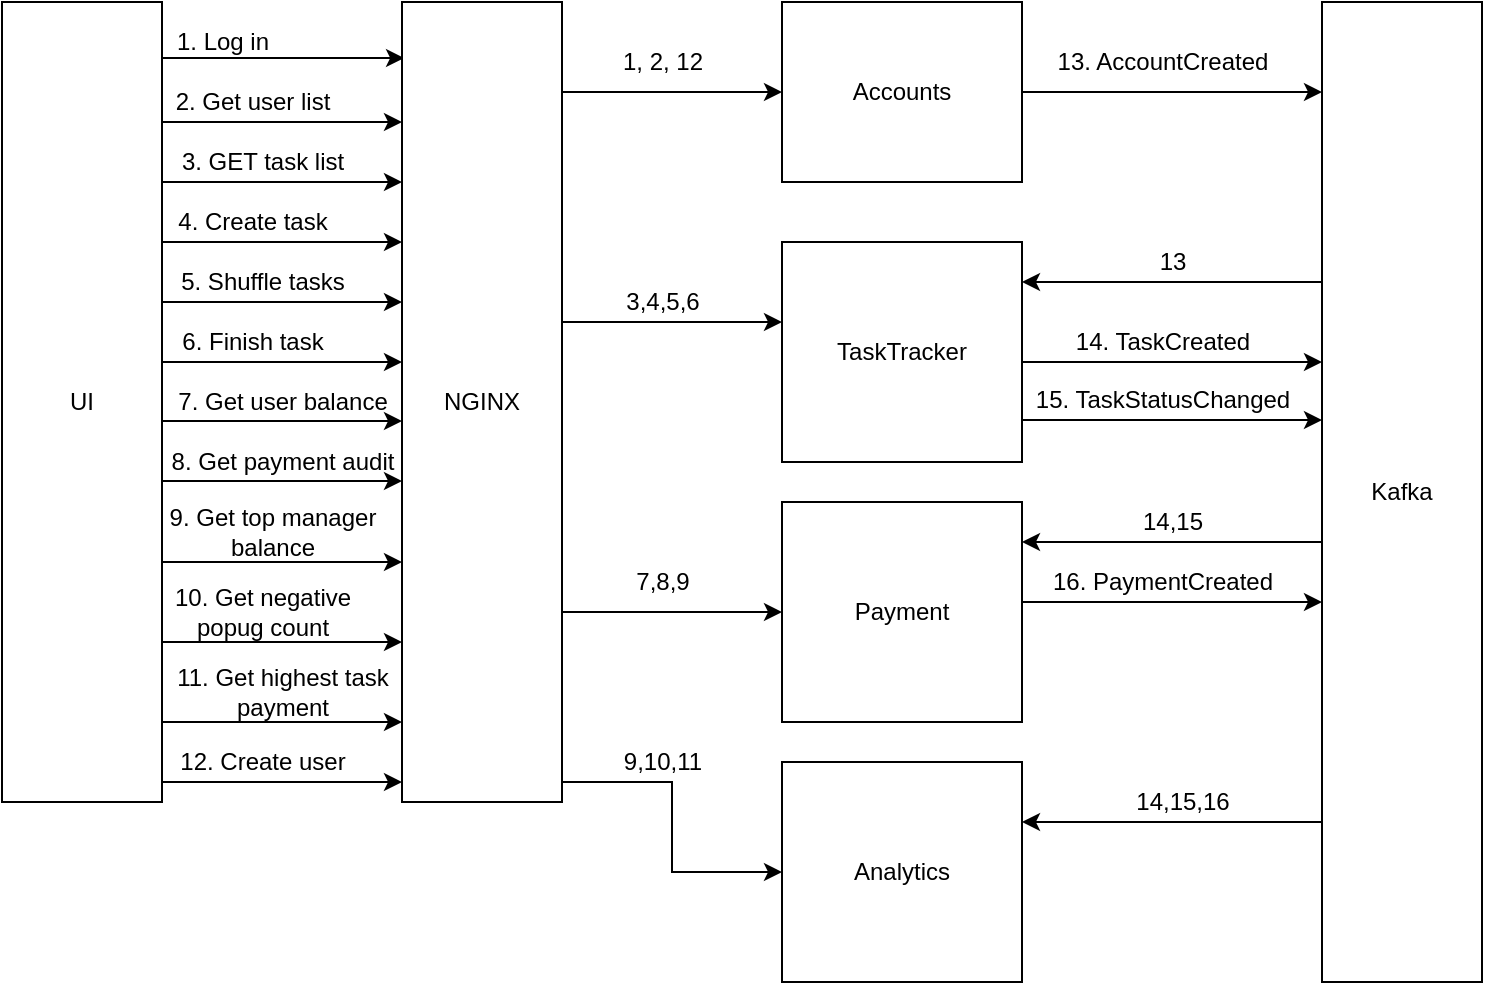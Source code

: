 <mxfile version="16.5.1" type="device"><diagram id="amFzLGPsCgO94r0njy3O" name="Страница 1"><mxGraphModel dx="1106" dy="807" grid="1" gridSize="10" guides="1" tooltips="1" connect="1" arrows="1" fold="1" page="1" pageScale="1" pageWidth="827" pageHeight="1169" math="0" shadow="0"><root><mxCell id="0"/><mxCell id="1" parent="0"/><mxCell id="V46CXGD0NKTqp5BuRp1a-3" style="edgeStyle=orthogonalEdgeStyle;rounded=0;orthogonalLoop=1;jettySize=auto;html=1;entryX=0.013;entryY=0.07;entryDx=0;entryDy=0;entryPerimeter=0;" edge="1" parent="1" source="V46CXGD0NKTqp5BuRp1a-1" target="V46CXGD0NKTqp5BuRp1a-2"><mxGeometry relative="1" as="geometry"><Array as="points"><mxPoint x="170" y="108"/><mxPoint x="170" y="108"/></Array></mxGeometry></mxCell><mxCell id="V46CXGD0NKTqp5BuRp1a-1" value="UI" style="rounded=0;whiteSpace=wrap;html=1;" vertex="1" parent="1"><mxGeometry x="40" y="80" width="80" height="400" as="geometry"/></mxCell><mxCell id="V46CXGD0NKTqp5BuRp1a-30" style="edgeStyle=orthogonalEdgeStyle;rounded=0;orthogonalLoop=1;jettySize=auto;html=1;entryX=0;entryY=0.5;entryDx=0;entryDy=0;" edge="1" parent="1" source="V46CXGD0NKTqp5BuRp1a-2" target="V46CXGD0NKTqp5BuRp1a-29"><mxGeometry relative="1" as="geometry"><Array as="points"><mxPoint x="375" y="125"/><mxPoint x="375" y="125"/></Array></mxGeometry></mxCell><mxCell id="V46CXGD0NKTqp5BuRp1a-39" value="" style="edgeStyle=orthogonalEdgeStyle;rounded=0;orthogonalLoop=1;jettySize=auto;html=1;" edge="1" parent="1" source="V46CXGD0NKTqp5BuRp1a-2" target="V46CXGD0NKTqp5BuRp1a-38"><mxGeometry relative="1" as="geometry"><Array as="points"><mxPoint x="360" y="240"/><mxPoint x="360" y="240"/></Array></mxGeometry></mxCell><mxCell id="V46CXGD0NKTqp5BuRp1a-49" style="edgeStyle=orthogonalEdgeStyle;rounded=0;orthogonalLoop=1;jettySize=auto;html=1;" edge="1" parent="1" source="V46CXGD0NKTqp5BuRp1a-2" target="V46CXGD0NKTqp5BuRp1a-48"><mxGeometry relative="1" as="geometry"><Array as="points"><mxPoint x="360" y="385"/><mxPoint x="360" y="385"/></Array></mxGeometry></mxCell><mxCell id="V46CXGD0NKTqp5BuRp1a-56" style="edgeStyle=orthogonalEdgeStyle;rounded=0;orthogonalLoop=1;jettySize=auto;html=1;" edge="1" parent="1" source="V46CXGD0NKTqp5BuRp1a-2" target="V46CXGD0NKTqp5BuRp1a-55"><mxGeometry relative="1" as="geometry"><Array as="points"><mxPoint x="375" y="470"/><mxPoint x="375" y="515"/></Array></mxGeometry></mxCell><mxCell id="V46CXGD0NKTqp5BuRp1a-2" value="NGINX" style="rounded=0;whiteSpace=wrap;html=1;" vertex="1" parent="1"><mxGeometry x="240" y="80" width="80" height="400" as="geometry"/></mxCell><mxCell id="V46CXGD0NKTqp5BuRp1a-4" value="1. Log in" style="text;html=1;align=center;verticalAlign=middle;resizable=0;points=[];autosize=1;strokeColor=none;fillColor=none;" vertex="1" parent="1"><mxGeometry x="120" y="90" width="60" height="20" as="geometry"/></mxCell><mxCell id="V46CXGD0NKTqp5BuRp1a-5" style="edgeStyle=orthogonalEdgeStyle;rounded=0;orthogonalLoop=1;jettySize=auto;html=1;" edge="1" parent="1"><mxGeometry relative="1" as="geometry"><mxPoint x="120" y="170" as="sourcePoint"/><mxPoint x="240" y="170" as="targetPoint"/><Array as="points"><mxPoint x="200" y="170"/><mxPoint x="200" y="170"/></Array></mxGeometry></mxCell><mxCell id="V46CXGD0NKTqp5BuRp1a-6" value="3. GET task list" style="text;html=1;align=center;verticalAlign=middle;resizable=0;points=[];autosize=1;strokeColor=none;fillColor=none;" vertex="1" parent="1"><mxGeometry x="120" y="150" width="100" height="20" as="geometry"/></mxCell><mxCell id="V46CXGD0NKTqp5BuRp1a-7" style="edgeStyle=orthogonalEdgeStyle;rounded=0;orthogonalLoop=1;jettySize=auto;html=1;" edge="1" parent="1"><mxGeometry relative="1" as="geometry"><mxPoint x="120" y="200" as="sourcePoint"/><mxPoint x="240" y="200" as="targetPoint"/><Array as="points"><mxPoint x="210" y="200"/><mxPoint x="210" y="200"/></Array></mxGeometry></mxCell><mxCell id="V46CXGD0NKTqp5BuRp1a-8" value="4. Create task" style="text;html=1;align=center;verticalAlign=middle;resizable=0;points=[];autosize=1;strokeColor=none;fillColor=none;" vertex="1" parent="1"><mxGeometry x="120" y="180" width="90" height="20" as="geometry"/></mxCell><mxCell id="V46CXGD0NKTqp5BuRp1a-9" style="edgeStyle=orthogonalEdgeStyle;rounded=0;orthogonalLoop=1;jettySize=auto;html=1;" edge="1" parent="1" source="V46CXGD0NKTqp5BuRp1a-1" target="V46CXGD0NKTqp5BuRp1a-2"><mxGeometry relative="1" as="geometry"><mxPoint x="130" y="180" as="sourcePoint"/><mxPoint x="250" y="180" as="targetPoint"/><Array as="points"><mxPoint x="190" y="140"/><mxPoint x="190" y="140"/></Array></mxGeometry></mxCell><mxCell id="V46CXGD0NKTqp5BuRp1a-11" value="2. Get user list" style="text;html=1;align=center;verticalAlign=middle;resizable=0;points=[];autosize=1;strokeColor=none;fillColor=none;" vertex="1" parent="1"><mxGeometry x="120" y="120" width="90" height="20" as="geometry"/></mxCell><mxCell id="V46CXGD0NKTqp5BuRp1a-12" style="edgeStyle=orthogonalEdgeStyle;rounded=0;orthogonalLoop=1;jettySize=auto;html=1;" edge="1" parent="1" source="V46CXGD0NKTqp5BuRp1a-1" target="V46CXGD0NKTqp5BuRp1a-2"><mxGeometry relative="1" as="geometry"><mxPoint x="130" y="210" as="sourcePoint"/><mxPoint x="250" y="210" as="targetPoint"/><Array as="points"><mxPoint x="200" y="230"/><mxPoint x="200" y="230"/></Array></mxGeometry></mxCell><mxCell id="V46CXGD0NKTqp5BuRp1a-13" value="5. Shuffle tasks" style="text;html=1;align=center;verticalAlign=middle;resizable=0;points=[];autosize=1;strokeColor=none;fillColor=none;" vertex="1" parent="1"><mxGeometry x="120" y="210" width="100" height="20" as="geometry"/></mxCell><mxCell id="V46CXGD0NKTqp5BuRp1a-17" style="edgeStyle=orthogonalEdgeStyle;rounded=0;orthogonalLoop=1;jettySize=auto;html=1;" edge="1" parent="1"><mxGeometry relative="1" as="geometry"><mxPoint x="120" y="260" as="sourcePoint"/><mxPoint x="240" y="260" as="targetPoint"/><Array as="points"><mxPoint x="200" y="260"/><mxPoint x="200" y="260"/></Array></mxGeometry></mxCell><mxCell id="V46CXGD0NKTqp5BuRp1a-18" value="6. Finish task" style="text;html=1;align=center;verticalAlign=middle;resizable=0;points=[];autosize=1;strokeColor=none;fillColor=none;" vertex="1" parent="1"><mxGeometry x="120" y="240" width="90" height="20" as="geometry"/></mxCell><mxCell id="V46CXGD0NKTqp5BuRp1a-19" style="edgeStyle=orthogonalEdgeStyle;rounded=0;orthogonalLoop=1;jettySize=auto;html=1;" edge="1" parent="1"><mxGeometry relative="1" as="geometry"><mxPoint x="120" y="289.5" as="sourcePoint"/><mxPoint x="240" y="289.5" as="targetPoint"/><Array as="points"><mxPoint x="200" y="289.5"/><mxPoint x="200" y="289.5"/></Array></mxGeometry></mxCell><mxCell id="V46CXGD0NKTqp5BuRp1a-20" value="7. Get user balance" style="text;html=1;align=center;verticalAlign=middle;resizable=0;points=[];autosize=1;strokeColor=none;fillColor=none;" vertex="1" parent="1"><mxGeometry x="120" y="270" width="120" height="20" as="geometry"/></mxCell><mxCell id="V46CXGD0NKTqp5BuRp1a-21" style="edgeStyle=orthogonalEdgeStyle;rounded=0;orthogonalLoop=1;jettySize=auto;html=1;" edge="1" parent="1"><mxGeometry relative="1" as="geometry"><mxPoint x="120" y="319.5" as="sourcePoint"/><mxPoint x="240" y="319.5" as="targetPoint"/><Array as="points"><mxPoint x="200" y="319.5"/><mxPoint x="200" y="319.5"/></Array></mxGeometry></mxCell><mxCell id="V46CXGD0NKTqp5BuRp1a-22" value="8. Get payment audit" style="text;html=1;align=center;verticalAlign=middle;resizable=0;points=[];autosize=1;strokeColor=none;fillColor=none;" vertex="1" parent="1"><mxGeometry x="115" y="300" width="130" height="20" as="geometry"/></mxCell><mxCell id="V46CXGD0NKTqp5BuRp1a-23" style="edgeStyle=orthogonalEdgeStyle;rounded=0;orthogonalLoop=1;jettySize=auto;html=1;" edge="1" parent="1"><mxGeometry relative="1" as="geometry"><mxPoint x="120" y="360" as="sourcePoint"/><mxPoint x="240" y="360" as="targetPoint"/><Array as="points"><mxPoint x="220" y="360.5"/><mxPoint x="220" y="360.5"/></Array></mxGeometry></mxCell><mxCell id="V46CXGD0NKTqp5BuRp1a-24" value="9. Get top manager&lt;br&gt;balance" style="text;html=1;align=center;verticalAlign=middle;resizable=0;points=[];autosize=1;strokeColor=none;fillColor=none;" vertex="1" parent="1"><mxGeometry x="115" y="330" width="120" height="30" as="geometry"/></mxCell><mxCell id="V46CXGD0NKTqp5BuRp1a-25" value="10. Get negative &lt;br&gt;popug count" style="text;html=1;align=center;verticalAlign=middle;resizable=0;points=[];autosize=1;strokeColor=none;fillColor=none;" vertex="1" parent="1"><mxGeometry x="120" y="370" width="100" height="30" as="geometry"/></mxCell><mxCell id="V46CXGD0NKTqp5BuRp1a-26" style="edgeStyle=orthogonalEdgeStyle;rounded=0;orthogonalLoop=1;jettySize=auto;html=1;" edge="1" parent="1" source="V46CXGD0NKTqp5BuRp1a-1" target="V46CXGD0NKTqp5BuRp1a-2"><mxGeometry relative="1" as="geometry"><mxPoint x="130" y="270" as="sourcePoint"/><mxPoint x="250" y="270" as="targetPoint"/><Array as="points"><mxPoint x="200" y="400"/><mxPoint x="200" y="400"/></Array></mxGeometry></mxCell><mxCell id="V46CXGD0NKTqp5BuRp1a-27" value="11. Get highest task&lt;br&gt;payment" style="text;html=1;align=center;verticalAlign=middle;resizable=0;points=[];autosize=1;strokeColor=none;fillColor=none;" vertex="1" parent="1"><mxGeometry x="120" y="410" width="120" height="30" as="geometry"/></mxCell><mxCell id="V46CXGD0NKTqp5BuRp1a-28" style="edgeStyle=orthogonalEdgeStyle;rounded=0;orthogonalLoop=1;jettySize=auto;html=1;" edge="1" parent="1"><mxGeometry relative="1" as="geometry"><mxPoint x="120" y="440" as="sourcePoint"/><mxPoint x="240" y="440" as="targetPoint"/><Array as="points"><mxPoint x="200" y="440"/><mxPoint x="200" y="440"/></Array></mxGeometry></mxCell><mxCell id="V46CXGD0NKTqp5BuRp1a-36" style="edgeStyle=orthogonalEdgeStyle;rounded=0;orthogonalLoop=1;jettySize=auto;html=1;exitX=1;exitY=0.5;exitDx=0;exitDy=0;" edge="1" parent="1" source="V46CXGD0NKTqp5BuRp1a-29" target="V46CXGD0NKTqp5BuRp1a-35"><mxGeometry relative="1" as="geometry"><Array as="points"><mxPoint x="670" y="125"/><mxPoint x="670" y="125"/></Array></mxGeometry></mxCell><mxCell id="V46CXGD0NKTqp5BuRp1a-29" value="Accounts" style="rounded=0;whiteSpace=wrap;html=1;" vertex="1" parent="1"><mxGeometry x="430" y="80" width="120" height="90" as="geometry"/></mxCell><mxCell id="V46CXGD0NKTqp5BuRp1a-31" value="1, 2, 12" style="text;html=1;align=center;verticalAlign=middle;resizable=0;points=[];autosize=1;strokeColor=none;fillColor=none;" vertex="1" parent="1"><mxGeometry x="340" y="100" width="60" height="20" as="geometry"/></mxCell><mxCell id="V46CXGD0NKTqp5BuRp1a-32" style="edgeStyle=orthogonalEdgeStyle;rounded=0;orthogonalLoop=1;jettySize=auto;html=1;" edge="1" parent="1" source="V46CXGD0NKTqp5BuRp1a-1" target="V46CXGD0NKTqp5BuRp1a-2"><mxGeometry relative="1" as="geometry"><mxPoint x="130" y="450" as="sourcePoint"/><mxPoint x="250" y="450" as="targetPoint"/><Array as="points"><mxPoint x="180" y="470"/><mxPoint x="180" y="470"/></Array></mxGeometry></mxCell><mxCell id="V46CXGD0NKTqp5BuRp1a-33" value="12. Create user" style="text;html=1;align=center;verticalAlign=middle;resizable=0;points=[];autosize=1;strokeColor=none;fillColor=none;" vertex="1" parent="1"><mxGeometry x="120" y="450" width="100" height="20" as="geometry"/></mxCell><mxCell id="V46CXGD0NKTqp5BuRp1a-41" style="edgeStyle=orthogonalEdgeStyle;rounded=0;orthogonalLoop=1;jettySize=auto;html=1;" edge="1" parent="1" source="V46CXGD0NKTqp5BuRp1a-35" target="V46CXGD0NKTqp5BuRp1a-38"><mxGeometry relative="1" as="geometry"><Array as="points"><mxPoint x="650" y="220"/><mxPoint x="650" y="220"/></Array></mxGeometry></mxCell><mxCell id="V46CXGD0NKTqp5BuRp1a-52" style="edgeStyle=orthogonalEdgeStyle;rounded=0;orthogonalLoop=1;jettySize=auto;html=1;" edge="1" parent="1" source="V46CXGD0NKTqp5BuRp1a-35" target="V46CXGD0NKTqp5BuRp1a-48"><mxGeometry relative="1" as="geometry"><Array as="points"><mxPoint x="660" y="350"/><mxPoint x="660" y="350"/></Array></mxGeometry></mxCell><mxCell id="V46CXGD0NKTqp5BuRp1a-58" style="edgeStyle=orthogonalEdgeStyle;rounded=0;orthogonalLoop=1;jettySize=auto;html=1;" edge="1" parent="1" source="V46CXGD0NKTqp5BuRp1a-35" target="V46CXGD0NKTqp5BuRp1a-55"><mxGeometry relative="1" as="geometry"><Array as="points"><mxPoint x="660" y="490"/><mxPoint x="660" y="490"/></Array></mxGeometry></mxCell><mxCell id="V46CXGD0NKTqp5BuRp1a-35" value="Kafka" style="rounded=0;whiteSpace=wrap;html=1;" vertex="1" parent="1"><mxGeometry x="700" y="80" width="80" height="490" as="geometry"/></mxCell><mxCell id="V46CXGD0NKTqp5BuRp1a-37" value="13. AccountCreated" style="text;html=1;align=center;verticalAlign=middle;resizable=0;points=[];autosize=1;strokeColor=none;fillColor=none;" vertex="1" parent="1"><mxGeometry x="560" y="100" width="120" height="20" as="geometry"/></mxCell><mxCell id="V46CXGD0NKTqp5BuRp1a-43" style="edgeStyle=orthogonalEdgeStyle;rounded=0;orthogonalLoop=1;jettySize=auto;html=1;" edge="1" parent="1" source="V46CXGD0NKTqp5BuRp1a-38" target="V46CXGD0NKTqp5BuRp1a-35"><mxGeometry relative="1" as="geometry"><Array as="points"><mxPoint x="640" y="260"/><mxPoint x="640" y="260"/></Array></mxGeometry></mxCell><mxCell id="V46CXGD0NKTqp5BuRp1a-38" value="TaskTracker" style="whiteSpace=wrap;html=1;rounded=0;" vertex="1" parent="1"><mxGeometry x="430" y="200" width="120" height="110" as="geometry"/></mxCell><mxCell id="V46CXGD0NKTqp5BuRp1a-40" value="3,4,5,6" style="text;html=1;align=center;verticalAlign=middle;resizable=0;points=[];autosize=1;strokeColor=none;fillColor=none;" vertex="1" parent="1"><mxGeometry x="345" y="220" width="50" height="20" as="geometry"/></mxCell><mxCell id="V46CXGD0NKTqp5BuRp1a-42" value="13" style="text;html=1;align=center;verticalAlign=middle;resizable=0;points=[];autosize=1;strokeColor=none;fillColor=none;" vertex="1" parent="1"><mxGeometry x="610" y="200" width="30" height="20" as="geometry"/></mxCell><mxCell id="V46CXGD0NKTqp5BuRp1a-44" value="14. TaskCreated" style="text;html=1;align=center;verticalAlign=middle;resizable=0;points=[];autosize=1;strokeColor=none;fillColor=none;" vertex="1" parent="1"><mxGeometry x="570" y="240" width="100" height="20" as="geometry"/></mxCell><mxCell id="V46CXGD0NKTqp5BuRp1a-46" style="edgeStyle=orthogonalEdgeStyle;rounded=0;orthogonalLoop=1;jettySize=auto;html=1;" edge="1" parent="1"><mxGeometry relative="1" as="geometry"><mxPoint x="550" y="289" as="sourcePoint"/><mxPoint x="700" y="289" as="targetPoint"/><Array as="points"><mxPoint x="640" y="289"/><mxPoint x="640" y="289"/></Array></mxGeometry></mxCell><mxCell id="V46CXGD0NKTqp5BuRp1a-47" value="15. TaskStatusChanged" style="text;html=1;align=center;verticalAlign=middle;resizable=0;points=[];autosize=1;strokeColor=none;fillColor=none;" vertex="1" parent="1"><mxGeometry x="550" y="269" width="140" height="20" as="geometry"/></mxCell><mxCell id="V46CXGD0NKTqp5BuRp1a-51" style="edgeStyle=orthogonalEdgeStyle;rounded=0;orthogonalLoop=1;jettySize=auto;html=1;" edge="1" parent="1" source="V46CXGD0NKTqp5BuRp1a-48" target="V46CXGD0NKTqp5BuRp1a-35"><mxGeometry relative="1" as="geometry"><Array as="points"><mxPoint x="670" y="380"/><mxPoint x="670" y="380"/></Array></mxGeometry></mxCell><mxCell id="V46CXGD0NKTqp5BuRp1a-48" value="Payment" style="whiteSpace=wrap;html=1;rounded=0;" vertex="1" parent="1"><mxGeometry x="430" y="330" width="120" height="110" as="geometry"/></mxCell><mxCell id="V46CXGD0NKTqp5BuRp1a-50" value="7,8,9" style="text;html=1;align=center;verticalAlign=middle;resizable=0;points=[];autosize=1;strokeColor=none;fillColor=none;" vertex="1" parent="1"><mxGeometry x="350" y="360" width="40" height="20" as="geometry"/></mxCell><mxCell id="V46CXGD0NKTqp5BuRp1a-53" value="14,15" style="text;html=1;align=center;verticalAlign=middle;resizable=0;points=[];autosize=1;strokeColor=none;fillColor=none;" vertex="1" parent="1"><mxGeometry x="600" y="330" width="50" height="20" as="geometry"/></mxCell><mxCell id="V46CXGD0NKTqp5BuRp1a-54" value="16. PaymentCreated" style="text;html=1;align=center;verticalAlign=middle;resizable=0;points=[];autosize=1;strokeColor=none;fillColor=none;" vertex="1" parent="1"><mxGeometry x="555" y="360" width="130" height="20" as="geometry"/></mxCell><mxCell id="V46CXGD0NKTqp5BuRp1a-55" value="Analytics" style="whiteSpace=wrap;html=1;rounded=0;" vertex="1" parent="1"><mxGeometry x="430" y="460" width="120" height="110" as="geometry"/></mxCell><mxCell id="V46CXGD0NKTqp5BuRp1a-57" value="9,10,11" style="text;html=1;align=center;verticalAlign=middle;resizable=0;points=[];autosize=1;strokeColor=none;fillColor=none;" vertex="1" parent="1"><mxGeometry x="345" y="450" width="50" height="20" as="geometry"/></mxCell><mxCell id="V46CXGD0NKTqp5BuRp1a-59" value="14,15,16" style="text;html=1;align=center;verticalAlign=middle;resizable=0;points=[];autosize=1;strokeColor=none;fillColor=none;" vertex="1" parent="1"><mxGeometry x="600" y="470" width="60" height="20" as="geometry"/></mxCell></root></mxGraphModel></diagram></mxfile>